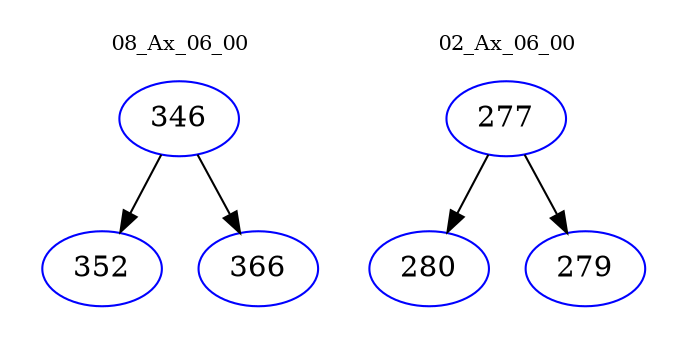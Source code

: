 digraph{
subgraph cluster_0 {
color = white
label = "08_Ax_06_00";
fontsize=10;
T0_346 [label="346", color="blue"]
T0_346 -> T0_352 [color="black"]
T0_352 [label="352", color="blue"]
T0_346 -> T0_366 [color="black"]
T0_366 [label="366", color="blue"]
}
subgraph cluster_1 {
color = white
label = "02_Ax_06_00";
fontsize=10;
T1_277 [label="277", color="blue"]
T1_277 -> T1_280 [color="black"]
T1_280 [label="280", color="blue"]
T1_277 -> T1_279 [color="black"]
T1_279 [label="279", color="blue"]
}
}
